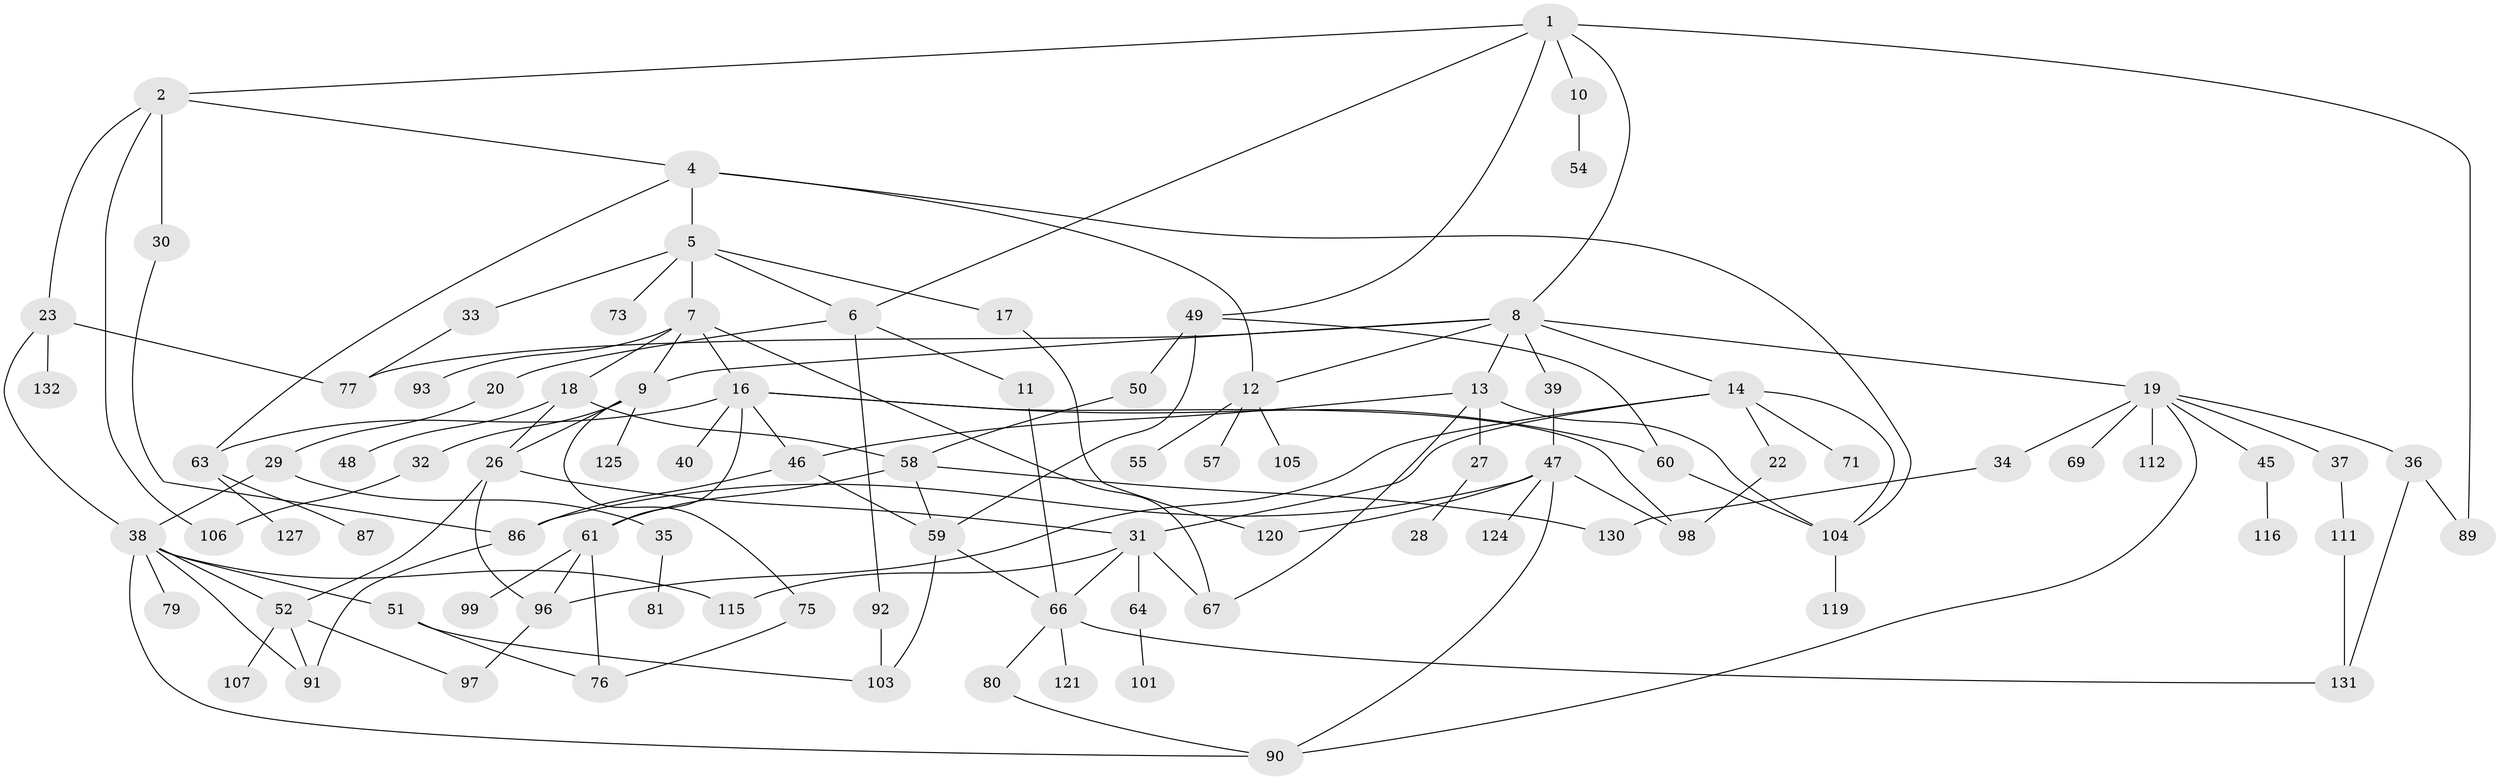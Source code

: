 // Generated by graph-tools (version 1.1) at 2025/51/02/27/25 19:51:41]
// undirected, 93 vertices, 138 edges
graph export_dot {
graph [start="1"]
  node [color=gray90,style=filled];
  1 [super="+21"];
  2 [super="+3"];
  4;
  5 [super="+42"];
  6;
  7;
  8 [super="+15"];
  9 [super="+110"];
  10 [super="+24"];
  11 [super="+128"];
  12;
  13 [super="+44"];
  14 [super="+114"];
  16 [super="+41"];
  17;
  18 [super="+43"];
  19 [super="+25"];
  20;
  22;
  23 [super="+53"];
  26;
  27;
  28;
  29;
  30;
  31 [super="+62"];
  32 [super="+68"];
  33 [super="+122"];
  34;
  35;
  36 [super="+84"];
  37 [super="+129"];
  38 [super="+94"];
  39;
  40 [super="+70"];
  45 [super="+72"];
  46;
  47 [super="+113"];
  48;
  49 [super="+126"];
  50;
  51 [super="+82"];
  52 [super="+56"];
  54;
  55;
  57;
  58 [super="+74"];
  59 [super="+123"];
  60 [super="+118"];
  61 [super="+88"];
  63 [super="+83"];
  64 [super="+65"];
  66 [super="+102"];
  67 [super="+95"];
  69;
  71;
  73;
  75 [super="+78"];
  76;
  77 [super="+85"];
  79;
  80;
  81;
  86;
  87;
  89 [super="+108"];
  90 [super="+117"];
  91;
  92 [super="+100"];
  93;
  96 [super="+133"];
  97;
  98;
  99;
  101;
  103;
  104 [super="+109"];
  105;
  106;
  107;
  111;
  112;
  115;
  116;
  119;
  120;
  121;
  124;
  125;
  127;
  130;
  131;
  132;
  1 -- 2;
  1 -- 6;
  1 -- 8;
  1 -- 10;
  1 -- 89;
  1 -- 49;
  2 -- 23;
  2 -- 30;
  2 -- 106;
  2 -- 4;
  4 -- 5;
  4 -- 12;
  4 -- 104;
  4 -- 63;
  5 -- 7;
  5 -- 17;
  5 -- 33;
  5 -- 6;
  5 -- 73;
  6 -- 11;
  6 -- 20;
  6 -- 92;
  7 -- 9;
  7 -- 16;
  7 -- 18;
  7 -- 93;
  7 -- 67;
  8 -- 13;
  8 -- 14;
  8 -- 19;
  8 -- 39;
  8 -- 9;
  8 -- 12;
  8 -- 77;
  9 -- 32;
  9 -- 75;
  9 -- 26;
  9 -- 125;
  10 -- 54;
  11 -- 66;
  12 -- 55;
  12 -- 57;
  12 -- 105;
  13 -- 27;
  13 -- 104;
  13 -- 67;
  13 -- 46;
  14 -- 22;
  14 -- 71;
  14 -- 96;
  14 -- 104;
  14 -- 31;
  16 -- 40;
  16 -- 46;
  16 -- 98;
  16 -- 63;
  16 -- 60;
  16 -- 61;
  17 -- 120;
  18 -- 26;
  18 -- 48;
  18 -- 58;
  19 -- 37;
  19 -- 45;
  19 -- 69;
  19 -- 112 [weight=2];
  19 -- 34;
  19 -- 36;
  19 -- 90;
  20 -- 29;
  22 -- 98;
  23 -- 132;
  23 -- 38;
  23 -- 77;
  26 -- 31;
  26 -- 52;
  26 -- 96;
  27 -- 28;
  29 -- 35;
  29 -- 38;
  30 -- 86;
  31 -- 64;
  31 -- 66;
  31 -- 67;
  31 -- 115;
  32 -- 106;
  33 -- 77;
  34 -- 130;
  35 -- 81;
  36 -- 131;
  36 -- 89;
  37 -- 111 [weight=2];
  38 -- 51;
  38 -- 79;
  38 -- 52;
  38 -- 115;
  38 -- 90;
  38 -- 91;
  39 -- 47;
  45 -- 116;
  46 -- 86;
  46 -- 59;
  47 -- 98;
  47 -- 120;
  47 -- 124;
  47 -- 86;
  47 -- 90;
  49 -- 50;
  49 -- 60;
  49 -- 59;
  50 -- 58;
  51 -- 103;
  51 -- 76;
  52 -- 107;
  52 -- 91;
  52 -- 97;
  58 -- 59;
  58 -- 61;
  58 -- 130;
  59 -- 66;
  59 -- 103;
  60 -- 104;
  61 -- 76;
  61 -- 99;
  61 -- 96;
  63 -- 127;
  63 -- 87;
  64 -- 101;
  66 -- 80;
  66 -- 121;
  66 -- 131;
  75 -- 76;
  80 -- 90;
  86 -- 91;
  92 -- 103;
  96 -- 97;
  104 -- 119;
  111 -- 131;
}
